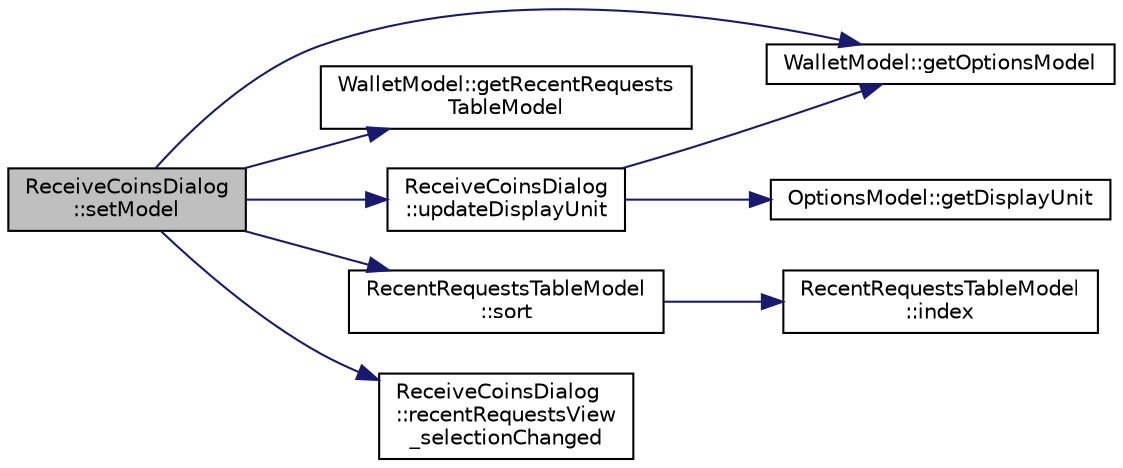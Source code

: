 digraph "ReceiveCoinsDialog::setModel"
{
  edge [fontname="Helvetica",fontsize="10",labelfontname="Helvetica",labelfontsize="10"];
  node [fontname="Helvetica",fontsize="10",shape=record];
  rankdir="LR";
  Node348 [label="ReceiveCoinsDialog\l::setModel",height=0.2,width=0.4,color="black", fillcolor="grey75", style="filled", fontcolor="black"];
  Node348 -> Node349 [color="midnightblue",fontsize="10",style="solid",fontname="Helvetica"];
  Node349 [label="WalletModel::getOptionsModel",height=0.2,width=0.4,color="black", fillcolor="white", style="filled",URL="$class_wallet_model.html#a96d53e56b3f8f07537ea2523f7a7d300"];
  Node348 -> Node350 [color="midnightblue",fontsize="10",style="solid",fontname="Helvetica"];
  Node350 [label="WalletModel::getRecentRequests\lTableModel",height=0.2,width=0.4,color="black", fillcolor="white", style="filled",URL="$class_wallet_model.html#ab13ca64220a1652d63e1e042d3be578f"];
  Node348 -> Node351 [color="midnightblue",fontsize="10",style="solid",fontname="Helvetica"];
  Node351 [label="RecentRequestsTableModel\l::sort",height=0.2,width=0.4,color="black", fillcolor="white", style="filled",URL="$class_recent_requests_table_model.html#a63ba78741b7115af25908f88d138c201"];
  Node351 -> Node352 [color="midnightblue",fontsize="10",style="solid",fontname="Helvetica"];
  Node352 [label="RecentRequestsTableModel\l::index",height=0.2,width=0.4,color="black", fillcolor="white", style="filled",URL="$class_recent_requests_table_model.html#a744b879be9546793860528f6c5350289"];
  Node348 -> Node353 [color="midnightblue",fontsize="10",style="solid",fontname="Helvetica"];
  Node353 [label="ReceiveCoinsDialog\l::updateDisplayUnit",height=0.2,width=0.4,color="black", fillcolor="white", style="filled",URL="$class_receive_coins_dialog.html#a19eca7743c5326eee821bb8c0af234bb"];
  Node353 -> Node349 [color="midnightblue",fontsize="10",style="solid",fontname="Helvetica"];
  Node353 -> Node354 [color="midnightblue",fontsize="10",style="solid",fontname="Helvetica"];
  Node354 [label="OptionsModel::getDisplayUnit",height=0.2,width=0.4,color="black", fillcolor="white", style="filled",URL="$class_options_model.html#a3b6e4d4ef42be3aaba315b8cd14f468e"];
  Node348 -> Node355 [color="midnightblue",fontsize="10",style="solid",fontname="Helvetica"];
  Node355 [label="ReceiveCoinsDialog\l::recentRequestsView\l_selectionChanged",height=0.2,width=0.4,color="black", fillcolor="white", style="filled",URL="$class_receive_coins_dialog.html#a7f6250ef737d2700d392612813f1d03c"];
}
